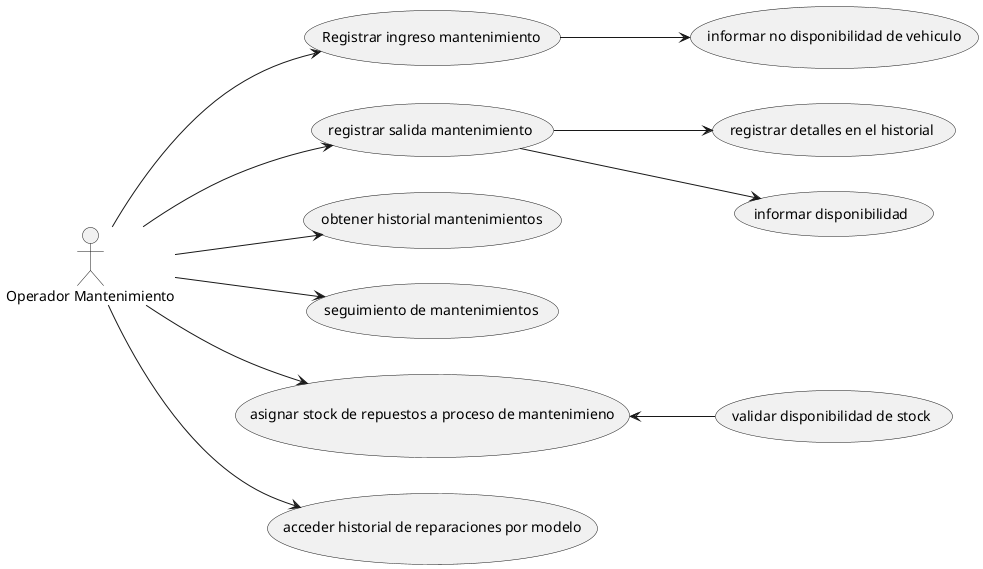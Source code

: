@startuml
left to right direction

:Operador Mantenimiento: as m

(Registrar ingreso mantenimiento) as ( UC1 )
(registrar salida mantenimiento) as ( UC2 )
(obtener historial mantenimientos) as ( UC3 )
(seguimiento de mantenimientos) as ( UC4 )
(asignar stock de repuestos a proceso de mantenimieno) as ( UC5 )
(acceder historial de reparaciones por modelo) as ( UC6 )
(informar no disponibilidad de vehiculo) as ( UC7 )
(registrar detalles en el historial) as ( UC8 )
(informar disponibilidad) as ( UC9 )
(validar disponibilidad de stock) as ( UC10 )

m --> ( UC1 )
m --> ( UC2 )
m --> ( UC3 )
m --> ( UC4 )
m --> ( UC5 )
m --> ( UC6 )
( UC1 ) --> ( UC7 )
( UC2 ) --> ( UC8 )
( UC2 ) --> ( UC9 )
( UC5 ) <-- ( UC10 )





@enduml